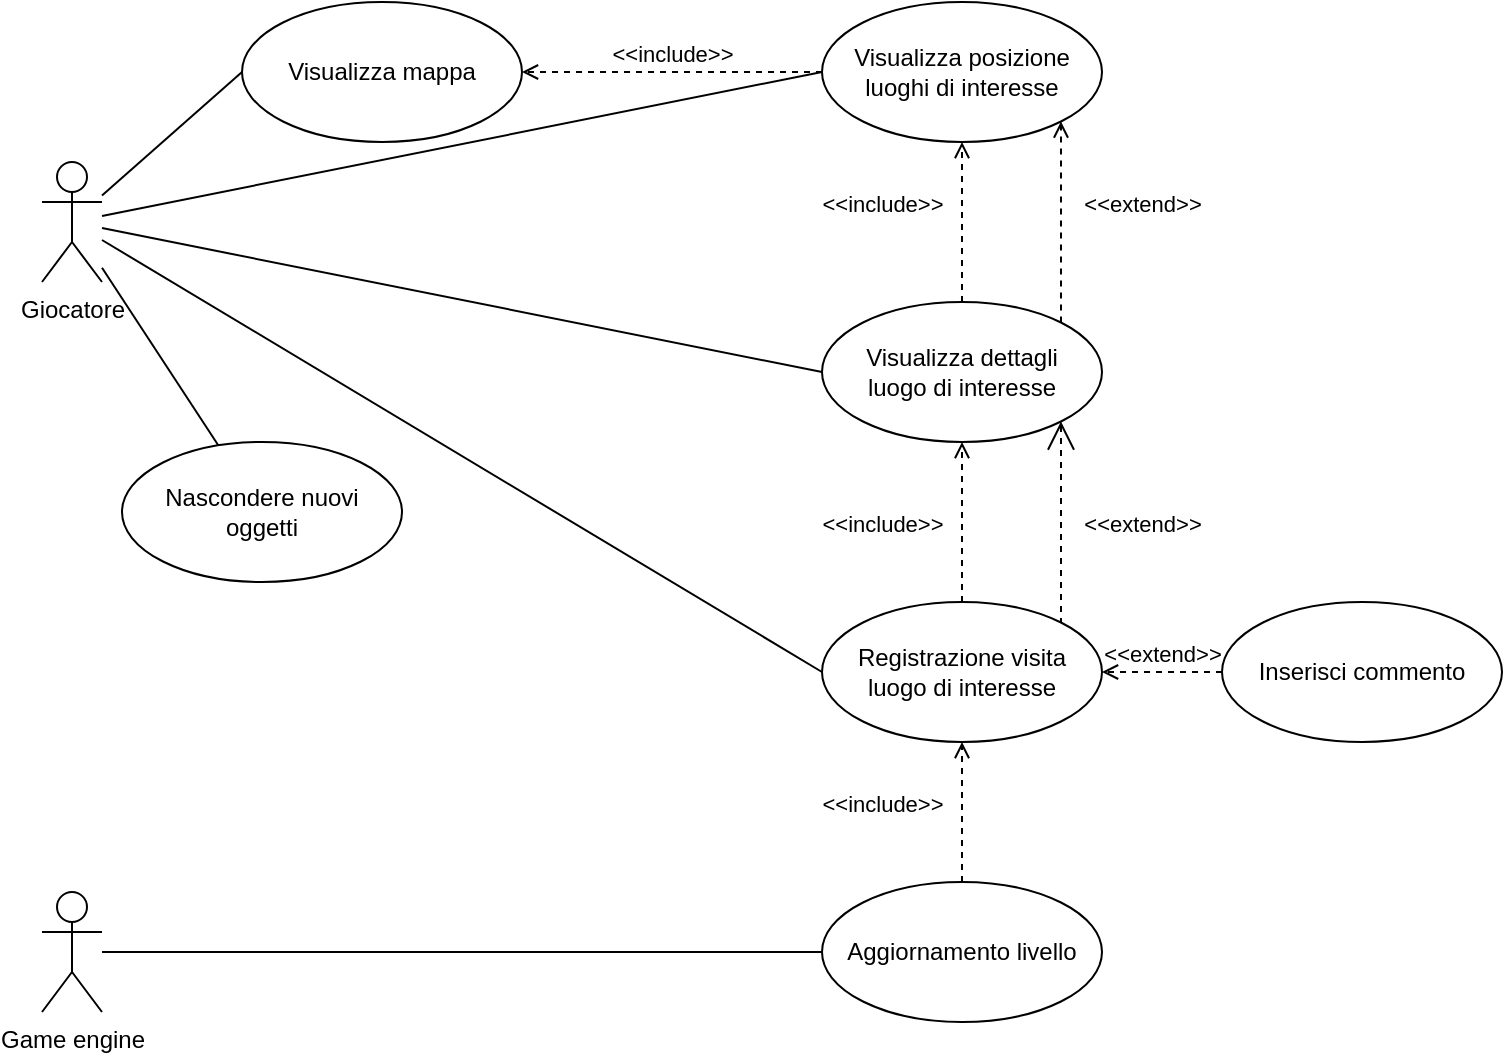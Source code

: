 <mxfile version="21.1.2" type="device">
  <diagram name="Pagina-1" id="tnF32lPbJbEu-mPPt-36">
    <mxGraphModel dx="1588" dy="762" grid="1" gridSize="10" guides="1" tooltips="1" connect="1" arrows="1" fold="1" page="1" pageScale="1" pageWidth="827" pageHeight="1169" math="0" shadow="0">
      <root>
        <mxCell id="0" />
        <mxCell id="1" parent="0" />
        <mxCell id="hX6hjTsiMHDzdchQFYrp-11" style="rounded=0;orthogonalLoop=1;jettySize=auto;html=1;entryX=0;entryY=0.5;entryDx=0;entryDy=0;endArrow=none;endFill=0;" edge="1" parent="1" source="hX6hjTsiMHDzdchQFYrp-1" target="hX6hjTsiMHDzdchQFYrp-4">
          <mxGeometry relative="1" as="geometry" />
        </mxCell>
        <mxCell id="hX6hjTsiMHDzdchQFYrp-12" style="rounded=0;orthogonalLoop=1;jettySize=auto;html=1;endArrow=none;endFill=0;" edge="1" parent="1" source="hX6hjTsiMHDzdchQFYrp-1" target="hX6hjTsiMHDzdchQFYrp-5">
          <mxGeometry relative="1" as="geometry" />
        </mxCell>
        <mxCell id="hX6hjTsiMHDzdchQFYrp-13" style="rounded=0;orthogonalLoop=1;jettySize=auto;html=1;entryX=0;entryY=0.5;entryDx=0;entryDy=0;endArrow=none;endFill=0;" edge="1" parent="1" source="hX6hjTsiMHDzdchQFYrp-1" target="hX6hjTsiMHDzdchQFYrp-7">
          <mxGeometry relative="1" as="geometry" />
        </mxCell>
        <mxCell id="hX6hjTsiMHDzdchQFYrp-14" style="rounded=0;orthogonalLoop=1;jettySize=auto;html=1;entryX=0;entryY=0.5;entryDx=0;entryDy=0;endArrow=none;endFill=0;" edge="1" parent="1" source="hX6hjTsiMHDzdchQFYrp-1" target="hX6hjTsiMHDzdchQFYrp-8">
          <mxGeometry relative="1" as="geometry" />
        </mxCell>
        <mxCell id="hX6hjTsiMHDzdchQFYrp-15" style="rounded=0;orthogonalLoop=1;jettySize=auto;html=1;entryX=0;entryY=0.5;entryDx=0;entryDy=0;endArrow=none;endFill=0;" edge="1" parent="1" source="hX6hjTsiMHDzdchQFYrp-1" target="hX6hjTsiMHDzdchQFYrp-9">
          <mxGeometry relative="1" as="geometry" />
        </mxCell>
        <mxCell id="hX6hjTsiMHDzdchQFYrp-1" value="Giocatore" style="shape=umlActor;verticalLabelPosition=bottom;verticalAlign=top;html=1;outlineConnect=0;" vertex="1" parent="1">
          <mxGeometry x="90" y="100" width="30" height="60" as="geometry" />
        </mxCell>
        <mxCell id="hX6hjTsiMHDzdchQFYrp-16" style="rounded=0;orthogonalLoop=1;jettySize=auto;html=1;entryX=0;entryY=0.5;entryDx=0;entryDy=0;endArrow=none;endFill=0;" edge="1" parent="1" source="hX6hjTsiMHDzdchQFYrp-2" target="hX6hjTsiMHDzdchQFYrp-10">
          <mxGeometry relative="1" as="geometry" />
        </mxCell>
        <mxCell id="hX6hjTsiMHDzdchQFYrp-2" value="Game engine" style="shape=umlActor;verticalLabelPosition=bottom;verticalAlign=top;html=1;outlineConnect=0;" vertex="1" parent="1">
          <mxGeometry x="90" y="465" width="30" height="60" as="geometry" />
        </mxCell>
        <mxCell id="hX6hjTsiMHDzdchQFYrp-4" value="Visualizza mappa" style="ellipse;whiteSpace=wrap;html=1;" vertex="1" parent="1">
          <mxGeometry x="190" y="20" width="140" height="70" as="geometry" />
        </mxCell>
        <mxCell id="hX6hjTsiMHDzdchQFYrp-5" value="Nascondere nuovi &lt;br&gt;oggetti" style="ellipse;whiteSpace=wrap;html=1;" vertex="1" parent="1">
          <mxGeometry x="130" y="240" width="140" height="70" as="geometry" />
        </mxCell>
        <mxCell id="hX6hjTsiMHDzdchQFYrp-6" value="Inserisci commento" style="ellipse;whiteSpace=wrap;html=1;" vertex="1" parent="1">
          <mxGeometry x="680" y="320" width="140" height="70" as="geometry" />
        </mxCell>
        <mxCell id="hX6hjTsiMHDzdchQFYrp-7" value="Visualizza posizione luoghi di interesse" style="ellipse;whiteSpace=wrap;html=1;" vertex="1" parent="1">
          <mxGeometry x="480" y="20" width="140" height="70" as="geometry" />
        </mxCell>
        <mxCell id="hX6hjTsiMHDzdchQFYrp-8" value="Registrazione visita &lt;br&gt;luogo di interesse" style="ellipse;whiteSpace=wrap;html=1;" vertex="1" parent="1">
          <mxGeometry x="480" y="320" width="140" height="70" as="geometry" />
        </mxCell>
        <mxCell id="hX6hjTsiMHDzdchQFYrp-9" value="Visualizza dettagli &lt;br&gt;luogo di interesse" style="ellipse;whiteSpace=wrap;html=1;" vertex="1" parent="1">
          <mxGeometry x="480" y="170" width="140" height="70" as="geometry" />
        </mxCell>
        <mxCell id="hX6hjTsiMHDzdchQFYrp-10" value="Aggiornamento livello" style="ellipse;whiteSpace=wrap;html=1;" vertex="1" parent="1">
          <mxGeometry x="480" y="460" width="140" height="70" as="geometry" />
        </mxCell>
        <mxCell id="hX6hjTsiMHDzdchQFYrp-17" value="&amp;lt;&amp;lt;include&amp;gt;&amp;gt;" style="html=1;verticalAlign=bottom;labelBackgroundColor=none;endArrow=open;endFill=0;dashed=1;rounded=0;exitX=0;exitY=0.5;exitDx=0;exitDy=0;entryX=1;entryY=0.5;entryDx=0;entryDy=0;" edge="1" parent="1" source="hX6hjTsiMHDzdchQFYrp-7" target="hX6hjTsiMHDzdchQFYrp-4">
          <mxGeometry width="160" relative="1" as="geometry">
            <mxPoint x="380" y="170" as="sourcePoint" />
            <mxPoint x="540" y="170" as="targetPoint" />
          </mxGeometry>
        </mxCell>
        <mxCell id="hX6hjTsiMHDzdchQFYrp-18" value="&amp;lt;&amp;lt;include&amp;gt;&amp;gt;" style="html=1;verticalAlign=bottom;labelBackgroundColor=none;endArrow=open;endFill=0;dashed=1;rounded=0;exitX=0.5;exitY=0;exitDx=0;exitDy=0;entryX=0.5;entryY=1;entryDx=0;entryDy=0;" edge="1" parent="1" source="hX6hjTsiMHDzdchQFYrp-9" target="hX6hjTsiMHDzdchQFYrp-7">
          <mxGeometry y="40" width="160" relative="1" as="geometry">
            <mxPoint x="430" y="320" as="sourcePoint" />
            <mxPoint x="590" y="320" as="targetPoint" />
            <mxPoint as="offset" />
          </mxGeometry>
        </mxCell>
        <mxCell id="hX6hjTsiMHDzdchQFYrp-19" value="&amp;lt;&amp;lt;extend&amp;gt;&amp;gt;" style="html=1;verticalAlign=bottom;labelBackgroundColor=none;endArrow=open;endFill=0;dashed=1;rounded=0;exitX=1;exitY=0;exitDx=0;exitDy=0;entryX=1;entryY=1;entryDx=0;entryDy=0;" edge="1" parent="1" source="hX6hjTsiMHDzdchQFYrp-9" target="hX6hjTsiMHDzdchQFYrp-7">
          <mxGeometry y="-41" width="160" relative="1" as="geometry">
            <mxPoint x="320" y="290" as="sourcePoint" />
            <mxPoint x="480" y="290" as="targetPoint" />
            <mxPoint as="offset" />
          </mxGeometry>
        </mxCell>
        <mxCell id="hX6hjTsiMHDzdchQFYrp-20" value="&amp;lt;&amp;lt;extend&amp;gt;&amp;gt;" style="edgeStyle=none;html=1;startArrow=open;endArrow=none;startSize=12;verticalAlign=bottom;dashed=1;labelBackgroundColor=none;rounded=0;exitX=1;exitY=1;exitDx=0;exitDy=0;entryX=1;entryY=0;entryDx=0;entryDy=0;" edge="1" parent="1" source="hX6hjTsiMHDzdchQFYrp-9" target="hX6hjTsiMHDzdchQFYrp-8">
          <mxGeometry x="0.199" y="41" width="160" relative="1" as="geometry">
            <mxPoint x="500" y="590" as="sourcePoint" />
            <mxPoint x="660" y="590" as="targetPoint" />
            <mxPoint as="offset" />
          </mxGeometry>
        </mxCell>
        <mxCell id="hX6hjTsiMHDzdchQFYrp-21" value="&amp;lt;&amp;lt;include&amp;gt;&amp;gt;" style="html=1;verticalAlign=bottom;labelBackgroundColor=none;endArrow=open;endFill=0;dashed=1;rounded=0;entryX=0.5;entryY=1;entryDx=0;entryDy=0;exitX=0.5;exitY=0;exitDx=0;exitDy=0;" edge="1" parent="1" source="hX6hjTsiMHDzdchQFYrp-8" target="hX6hjTsiMHDzdchQFYrp-9">
          <mxGeometry x="-0.25" y="40" width="160" relative="1" as="geometry">
            <mxPoint x="481" y="320" as="sourcePoint" />
            <mxPoint x="480" y="230" as="targetPoint" />
            <mxPoint as="offset" />
          </mxGeometry>
        </mxCell>
        <mxCell id="hX6hjTsiMHDzdchQFYrp-22" value="&amp;lt;&amp;lt;include&amp;gt;&amp;gt;" style="html=1;verticalAlign=bottom;labelBackgroundColor=none;endArrow=open;endFill=0;dashed=1;rounded=0;exitX=0.5;exitY=0;exitDx=0;exitDy=0;entryX=0.5;entryY=1;entryDx=0;entryDy=0;" edge="1" parent="1" source="hX6hjTsiMHDzdchQFYrp-10" target="hX6hjTsiMHDzdchQFYrp-8">
          <mxGeometry x="-0.143" y="40" width="160" relative="1" as="geometry">
            <mxPoint x="340" y="410" as="sourcePoint" />
            <mxPoint x="500" y="410" as="targetPoint" />
            <mxPoint as="offset" />
          </mxGeometry>
        </mxCell>
        <mxCell id="hX6hjTsiMHDzdchQFYrp-23" value="&amp;lt;&amp;lt;extend&amp;gt;&amp;gt;" style="html=1;verticalAlign=bottom;labelBackgroundColor=none;endArrow=open;endFill=0;dashed=1;rounded=0;exitX=0;exitY=0.5;exitDx=0;exitDy=0;entryX=1;entryY=0.5;entryDx=0;entryDy=0;" edge="1" parent="1" source="hX6hjTsiMHDzdchQFYrp-6" target="hX6hjTsiMHDzdchQFYrp-8">
          <mxGeometry width="160" relative="1" as="geometry">
            <mxPoint x="610" y="191" as="sourcePoint" />
            <mxPoint x="610" y="89" as="targetPoint" />
            <mxPoint as="offset" />
          </mxGeometry>
        </mxCell>
      </root>
    </mxGraphModel>
  </diagram>
</mxfile>
